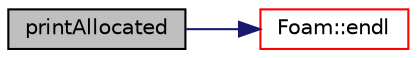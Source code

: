 digraph "printAllocated"
{
  bgcolor="transparent";
  edge [fontname="Helvetica",fontsize="10",labelfontname="Helvetica",labelfontsize="10"];
  node [fontname="Helvetica",fontsize="10",shape=record];
  rankdir="LR";
  Node46028 [label="printAllocated",height=0.2,width=0.4,color="black", fillcolor="grey75", style="filled", fontcolor="black"];
  Node46028 -> Node46029 [color="midnightblue",fontsize="10",style="solid",fontname="Helvetica"];
  Node46029 [label="Foam::endl",height=0.2,width=0.4,color="red",URL="$a21851.html#a2db8fe02a0d3909e9351bb4275b23ce4",tooltip="Add newline and flush stream. "];
}
